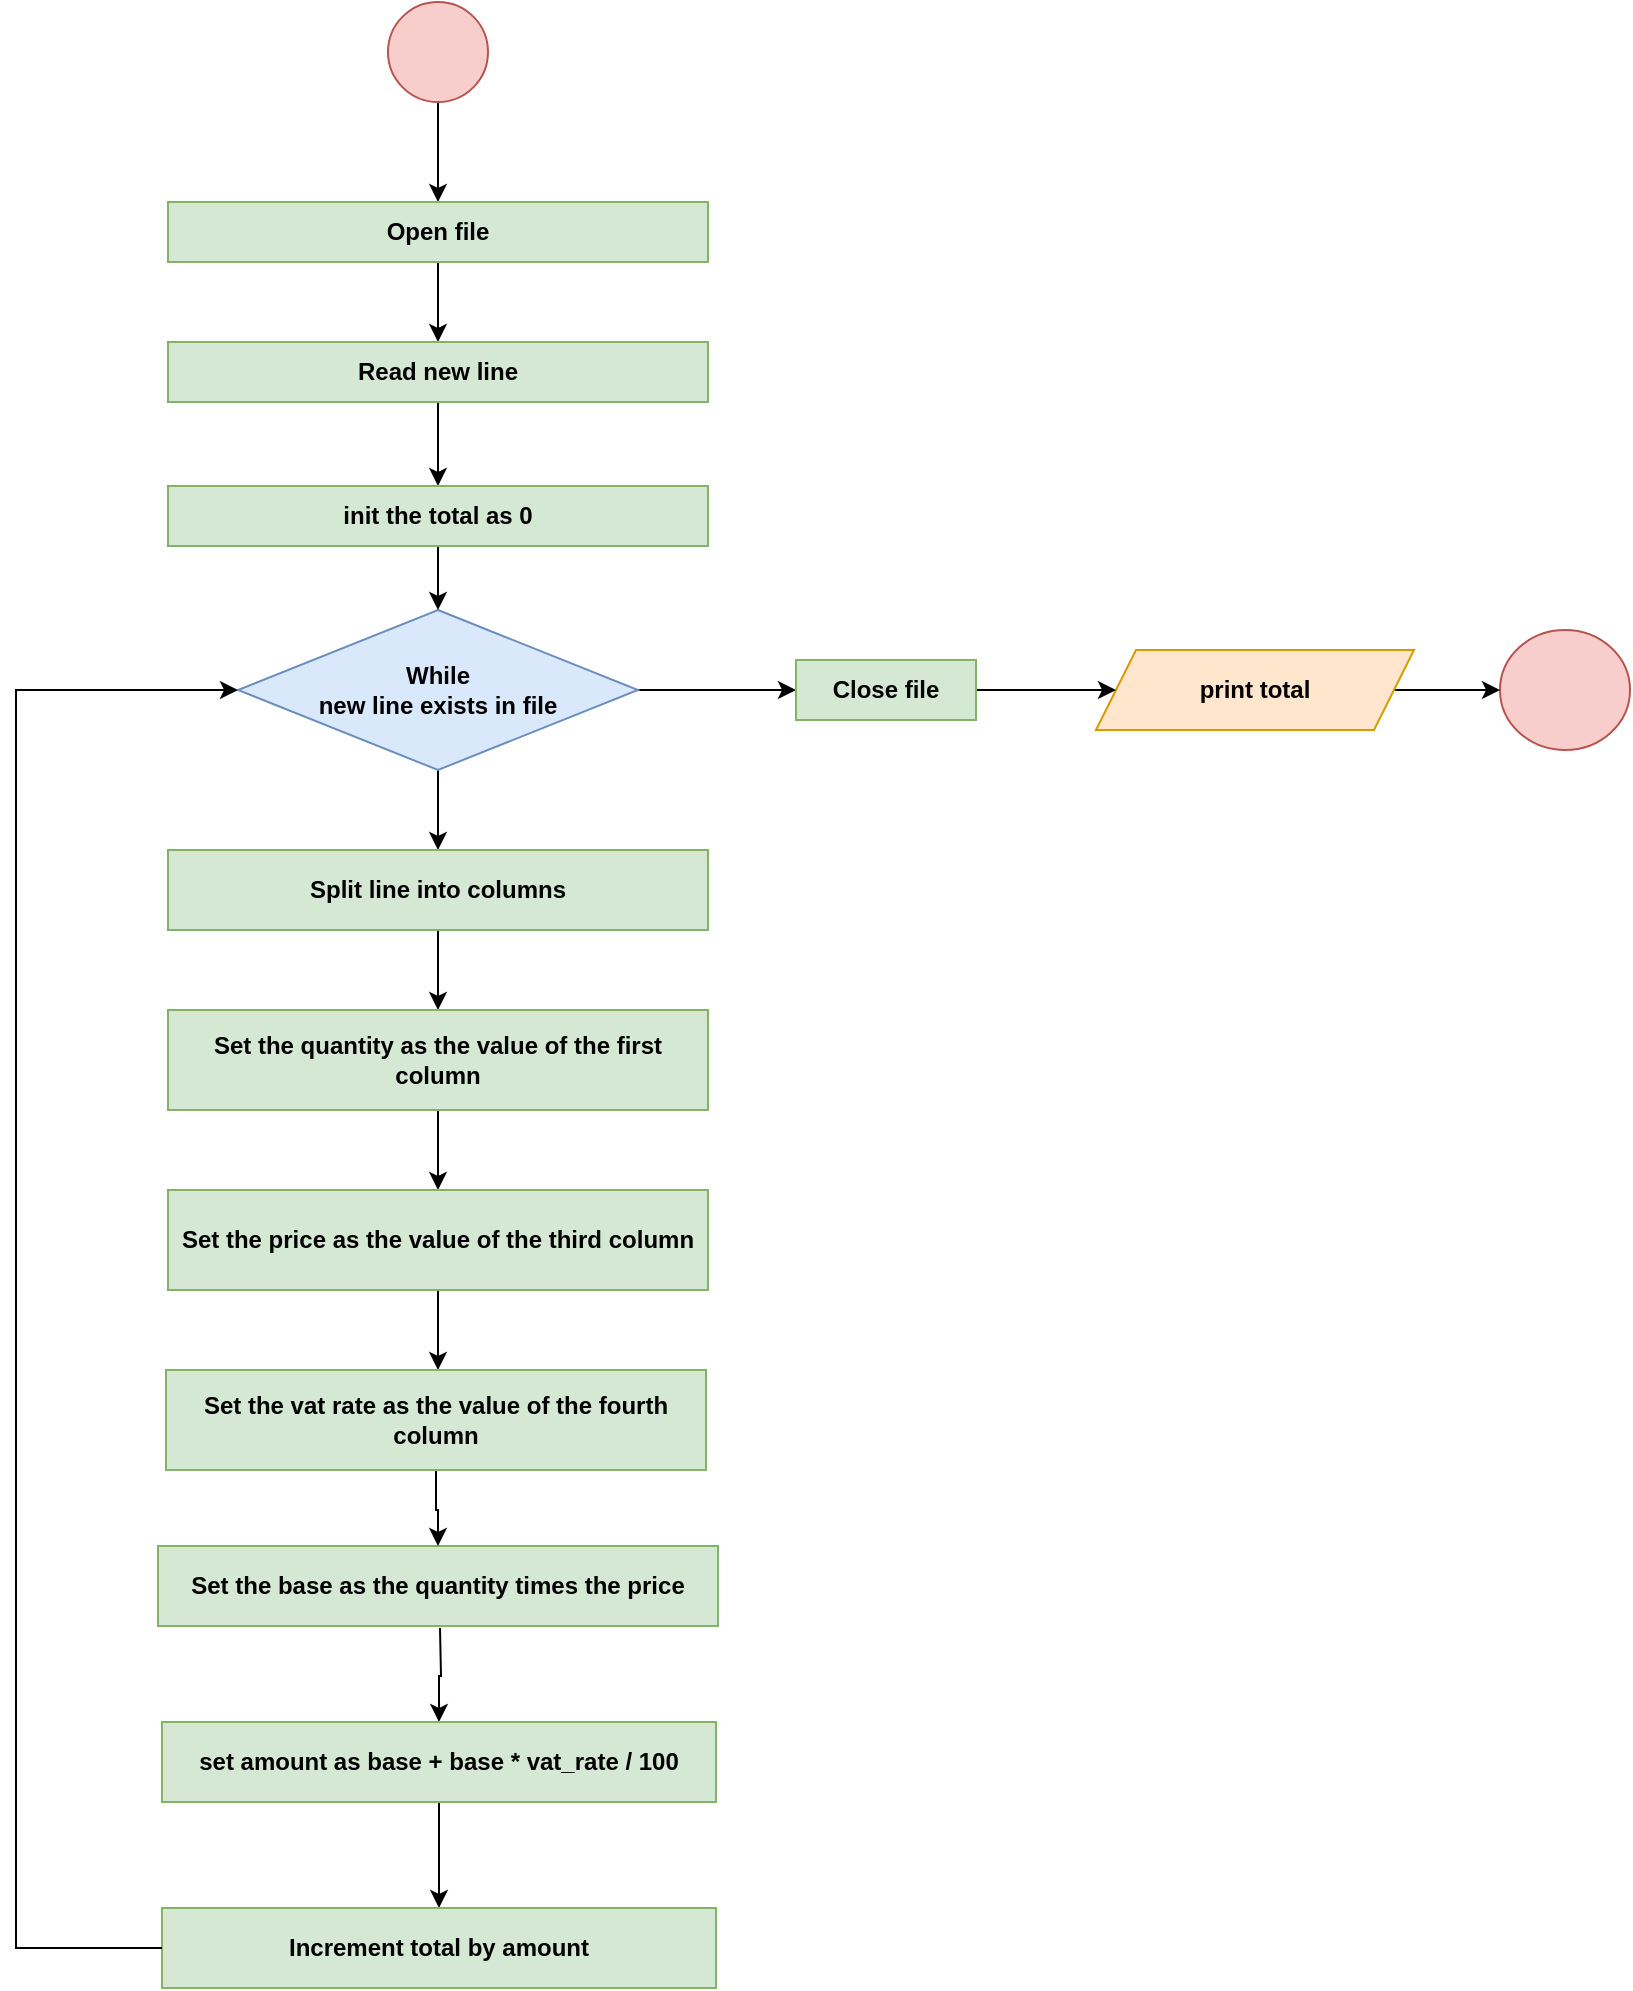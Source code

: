 <mxfile version="15.5.6" type="device"><diagram id="AzdkNsiY8BVGTVPmUkGv" name="Página-1"><mxGraphModel dx="1422" dy="2015" grid="1" gridSize="10" guides="1" tooltips="1" connect="1" arrows="1" fold="1" page="1" pageScale="1" pageWidth="827" pageHeight="1169" math="1" shadow="0"><root><mxCell id="0"/><mxCell id="1" parent="0"/><mxCell id="3ekfqJHj2B5TpRvNx9Rn-15" value="" style="edgeStyle=orthogonalEdgeStyle;rounded=0;orthogonalLoop=1;jettySize=auto;html=1;" parent="1" source="JhxvffPjD2ky4z4WgicN-1" target="ByUtUSYviHQgjLNNVeEq-1" edge="1"><mxGeometry relative="1" as="geometry"/></mxCell><mxCell id="JhxvffPjD2ky4z4WgicN-1" value="" style="ellipse;whiteSpace=wrap;html=1;aspect=fixed;fillColor=#f8cecc;strokeColor=#b85450;" parent="1" vertex="1"><mxGeometry x="206" y="-22" width="50" height="50" as="geometry"/></mxCell><mxCell id="JM3OKaIzdw9aTG6BwB1--14" value="" style="edgeStyle=orthogonalEdgeStyle;rounded=0;orthogonalLoop=1;jettySize=auto;html=1;" parent="1" source="JhxvffPjD2ky4z4WgicN-7" target="JhxvffPjD2ky4z4WgicN-9" edge="1"><mxGeometry relative="1" as="geometry"/></mxCell><mxCell id="vczp02ydqx_2gikQUEc_-2" value="" style="edgeStyle=orthogonalEdgeStyle;rounded=0;orthogonalLoop=1;jettySize=auto;html=1;" parent="1" source="JhxvffPjD2ky4z4WgicN-7" edge="1"><mxGeometry relative="1" as="geometry"><mxPoint x="410" y="322" as="targetPoint"/></mxGeometry></mxCell><mxCell id="JhxvffPjD2ky4z4WgicN-7" value="While &lt;br&gt;new line exists in file" style="rhombus;whiteSpace=wrap;html=1;fillColor=#dae8fc;strokeColor=#6c8ebf;fontStyle=1" parent="1" vertex="1"><mxGeometry x="131" y="282" width="200" height="80" as="geometry"/></mxCell><mxCell id="JM3OKaIzdw9aTG6BwB1--15" value="" style="edgeStyle=orthogonalEdgeStyle;rounded=0;orthogonalLoop=1;jettySize=auto;html=1;" parent="1" source="JhxvffPjD2ky4z4WgicN-9" target="JhxvffPjD2ky4z4WgicN-10" edge="1"><mxGeometry relative="1" as="geometry"/></mxCell><mxCell id="JhxvffPjD2ky4z4WgicN-9" value="Split line into columns" style="rounded=0;whiteSpace=wrap;html=1;fillColor=#d5e8d4;strokeColor=#82b366;fontStyle=1" parent="1" vertex="1"><mxGeometry x="96" y="402" width="270" height="40" as="geometry"/></mxCell><mxCell id="3ekfqJHj2B5TpRvNx9Rn-6" value="" style="edgeStyle=orthogonalEdgeStyle;rounded=0;orthogonalLoop=1;jettySize=auto;html=1;" parent="1" source="JhxvffPjD2ky4z4WgicN-10" target="3ekfqJHj2B5TpRvNx9Rn-2" edge="1"><mxGeometry relative="1" as="geometry"/></mxCell><mxCell id="JhxvffPjD2ky4z4WgicN-10" value="Set the quantity as the value of the first column" style="rounded=0;whiteSpace=wrap;html=1;fillColor=#d5e8d4;strokeColor=#82b366;fontStyle=1" parent="1" vertex="1"><mxGeometry x="96" y="482" width="270" height="50" as="geometry"/></mxCell><mxCell id="vczp02ydqx_2gikQUEc_-1" value="" style="ellipse;whiteSpace=wrap;html=1;fontStyle=1;strokeColor=#b85450;fillColor=#f8cecc;" parent="1" vertex="1"><mxGeometry x="762" y="292" width="65" height="60" as="geometry"/></mxCell><mxCell id="3ekfqJHj2B5TpRvNx9Rn-14" value="" style="edgeStyle=orthogonalEdgeStyle;rounded=0;orthogonalLoop=1;jettySize=auto;html=1;" parent="1" source="ByUtUSYviHQgjLNNVeEq-1" target="3ekfqJHj2B5TpRvNx9Rn-1" edge="1"><mxGeometry relative="1" as="geometry"/></mxCell><mxCell id="ByUtUSYviHQgjLNNVeEq-1" value="Open file" style="rounded=0;whiteSpace=wrap;html=1;fillColor=#d5e8d4;strokeColor=#82b366;fontStyle=1" parent="1" vertex="1"><mxGeometry x="96" y="78" width="270" height="30" as="geometry"/></mxCell><mxCell id="3ekfqJHj2B5TpRvNx9Rn-18" value="" style="edgeStyle=orthogonalEdgeStyle;rounded=0;orthogonalLoop=1;jettySize=auto;html=1;entryX=0.5;entryY=0;entryDx=0;entryDy=0;" parent="1" source="3ekfqJHj2B5TpRvNx9Rn-1" target="oV0ehxTtyykftvgFy158-2" edge="1"><mxGeometry relative="1" as="geometry"><mxPoint x="231" y="280" as="targetPoint"/></mxGeometry></mxCell><mxCell id="3ekfqJHj2B5TpRvNx9Rn-1" value="Read new line" style="rounded=0;whiteSpace=wrap;html=1;fillColor=#d5e8d4;strokeColor=#82b366;fontStyle=1" parent="1" vertex="1"><mxGeometry x="96" y="148" width="270" height="30" as="geometry"/></mxCell><mxCell id="3ekfqJHj2B5TpRvNx9Rn-7" value="" style="edgeStyle=orthogonalEdgeStyle;rounded=0;orthogonalLoop=1;jettySize=auto;html=1;" parent="1" source="3ekfqJHj2B5TpRvNx9Rn-2" edge="1"><mxGeometry relative="1" as="geometry"><mxPoint x="231" y="662" as="targetPoint"/></mxGeometry></mxCell><mxCell id="3ekfqJHj2B5TpRvNx9Rn-2" value="Set the price as the value of the third column" style="rounded=0;whiteSpace=wrap;html=1;fillColor=#d5e8d4;strokeColor=#82b366;fontStyle=1" parent="1" vertex="1"><mxGeometry x="96" y="572" width="270" height="50" as="geometry"/></mxCell><mxCell id="3ekfqJHj2B5TpRvNx9Rn-4" value="Set the base as the quantity times the price" style="whiteSpace=wrap;html=1;fontStyle=1;strokeColor=#82b366;fillColor=#d5e8d4;" parent="1" vertex="1"><mxGeometry x="91" y="750" width="280" height="40" as="geometry"/></mxCell><mxCell id="3ekfqJHj2B5TpRvNx9Rn-21" value="" style="edgeStyle=orthogonalEdgeStyle;rounded=0;orthogonalLoop=1;jettySize=auto;html=1;fontStyle=1" parent="1" target="3ekfqJHj2B5TpRvNx9Rn-20" edge="1"><mxGeometry relative="1" as="geometry"><mxPoint x="232" y="791" as="sourcePoint"/></mxGeometry></mxCell><mxCell id="3ekfqJHj2B5TpRvNx9Rn-23" value="" style="edgeStyle=orthogonalEdgeStyle;rounded=0;orthogonalLoop=1;jettySize=auto;html=1;fontStyle=1" parent="1" source="3ekfqJHj2B5TpRvNx9Rn-20" target="3ekfqJHj2B5TpRvNx9Rn-22" edge="1"><mxGeometry relative="1" as="geometry"/></mxCell><mxCell id="3ekfqJHj2B5TpRvNx9Rn-20" value="set amount as base + base * vat_rate / 100" style="whiteSpace=wrap;html=1;strokeColor=#82b366;fillColor=#d5e8d4;fontStyle=1" parent="1" vertex="1"><mxGeometry x="93" y="838" width="277" height="40" as="geometry"/></mxCell><mxCell id="3ekfqJHj2B5TpRvNx9Rn-22" value="Increment total by amount" style="whiteSpace=wrap;html=1;strokeColor=#82b366;fillColor=#d5e8d4;fontStyle=1" parent="1" vertex="1"><mxGeometry x="93" y="931" width="277" height="40" as="geometry"/></mxCell><mxCell id="3ekfqJHj2B5TpRvNx9Rn-24" value="" style="endArrow=classic;html=1;rounded=0;exitX=0;exitY=0.5;exitDx=0;exitDy=0;entryX=0;entryY=0.5;entryDx=0;entryDy=0;edgeStyle=orthogonalEdgeStyle;" parent="1" source="3ekfqJHj2B5TpRvNx9Rn-22" target="JhxvffPjD2ky4z4WgicN-7" edge="1"><mxGeometry width="50" height="50" relative="1" as="geometry"><mxPoint x="370" y="822" as="sourcePoint"/><mxPoint x="420" y="772" as="targetPoint"/><Array as="points"><mxPoint x="20" y="951"/><mxPoint x="20" y="322"/></Array></mxGeometry></mxCell><mxCell id="3ekfqJHj2B5TpRvNx9Rn-29" value="" style="edgeStyle=orthogonalEdgeStyle;rounded=0;orthogonalLoop=1;jettySize=auto;html=1;" parent="1" source="3ekfqJHj2B5TpRvNx9Rn-26" target="vczp02ydqx_2gikQUEc_-1" edge="1"><mxGeometry relative="1" as="geometry"/></mxCell><mxCell id="3ekfqJHj2B5TpRvNx9Rn-26" value="print total" style="shape=parallelogram;perimeter=parallelogramPerimeter;whiteSpace=wrap;html=1;fixedSize=1;fillColor=#ffe6cc;strokeColor=#d79b00;fontStyle=1" parent="1" vertex="1"><mxGeometry x="560" y="302" width="159" height="40" as="geometry"/></mxCell><mxCell id="oV0ehxTtyykftvgFy158-4" value="" style="edgeStyle=orthogonalEdgeStyle;rounded=0;orthogonalLoop=1;jettySize=auto;html=1;" parent="1" source="oV0ehxTtyykftvgFy158-1" target="3ekfqJHj2B5TpRvNx9Rn-4" edge="1"><mxGeometry relative="1" as="geometry"/></mxCell><mxCell id="oV0ehxTtyykftvgFy158-1" value="Set the vat rate as the value of the fourth column" style="rounded=0;whiteSpace=wrap;html=1;fillColor=#d5e8d4;strokeColor=#82b366;fontStyle=1" parent="1" vertex="1"><mxGeometry x="95" y="662" width="270" height="50" as="geometry"/></mxCell><mxCell id="oV0ehxTtyykftvgFy158-3" value="" style="edgeStyle=orthogonalEdgeStyle;rounded=0;orthogonalLoop=1;jettySize=auto;html=1;" parent="1" source="oV0ehxTtyykftvgFy158-2" target="JhxvffPjD2ky4z4WgicN-7" edge="1"><mxGeometry relative="1" as="geometry"/></mxCell><mxCell id="oV0ehxTtyykftvgFy158-2" value="init the total as 0" style="rounded=0;whiteSpace=wrap;html=1;fillColor=#d5e8d4;strokeColor=#82b366;fontStyle=1" parent="1" vertex="1"><mxGeometry x="96" y="220" width="270" height="30" as="geometry"/></mxCell><mxCell id="aN3MSqWMD9wWuzdQQNkx-2" value="" style="edgeStyle=orthogonalEdgeStyle;rounded=0;orthogonalLoop=1;jettySize=auto;html=1;" edge="1" parent="1" source="aN3MSqWMD9wWuzdQQNkx-1" target="3ekfqJHj2B5TpRvNx9Rn-26"><mxGeometry relative="1" as="geometry"/></mxCell><mxCell id="aN3MSqWMD9wWuzdQQNkx-1" value="Close file" style="rounded=0;whiteSpace=wrap;html=1;fillColor=#d5e8d4;strokeColor=#82b366;fontStyle=1" vertex="1" parent="1"><mxGeometry x="410" y="307" width="90" height="30" as="geometry"/></mxCell></root></mxGraphModel></diagram></mxfile>